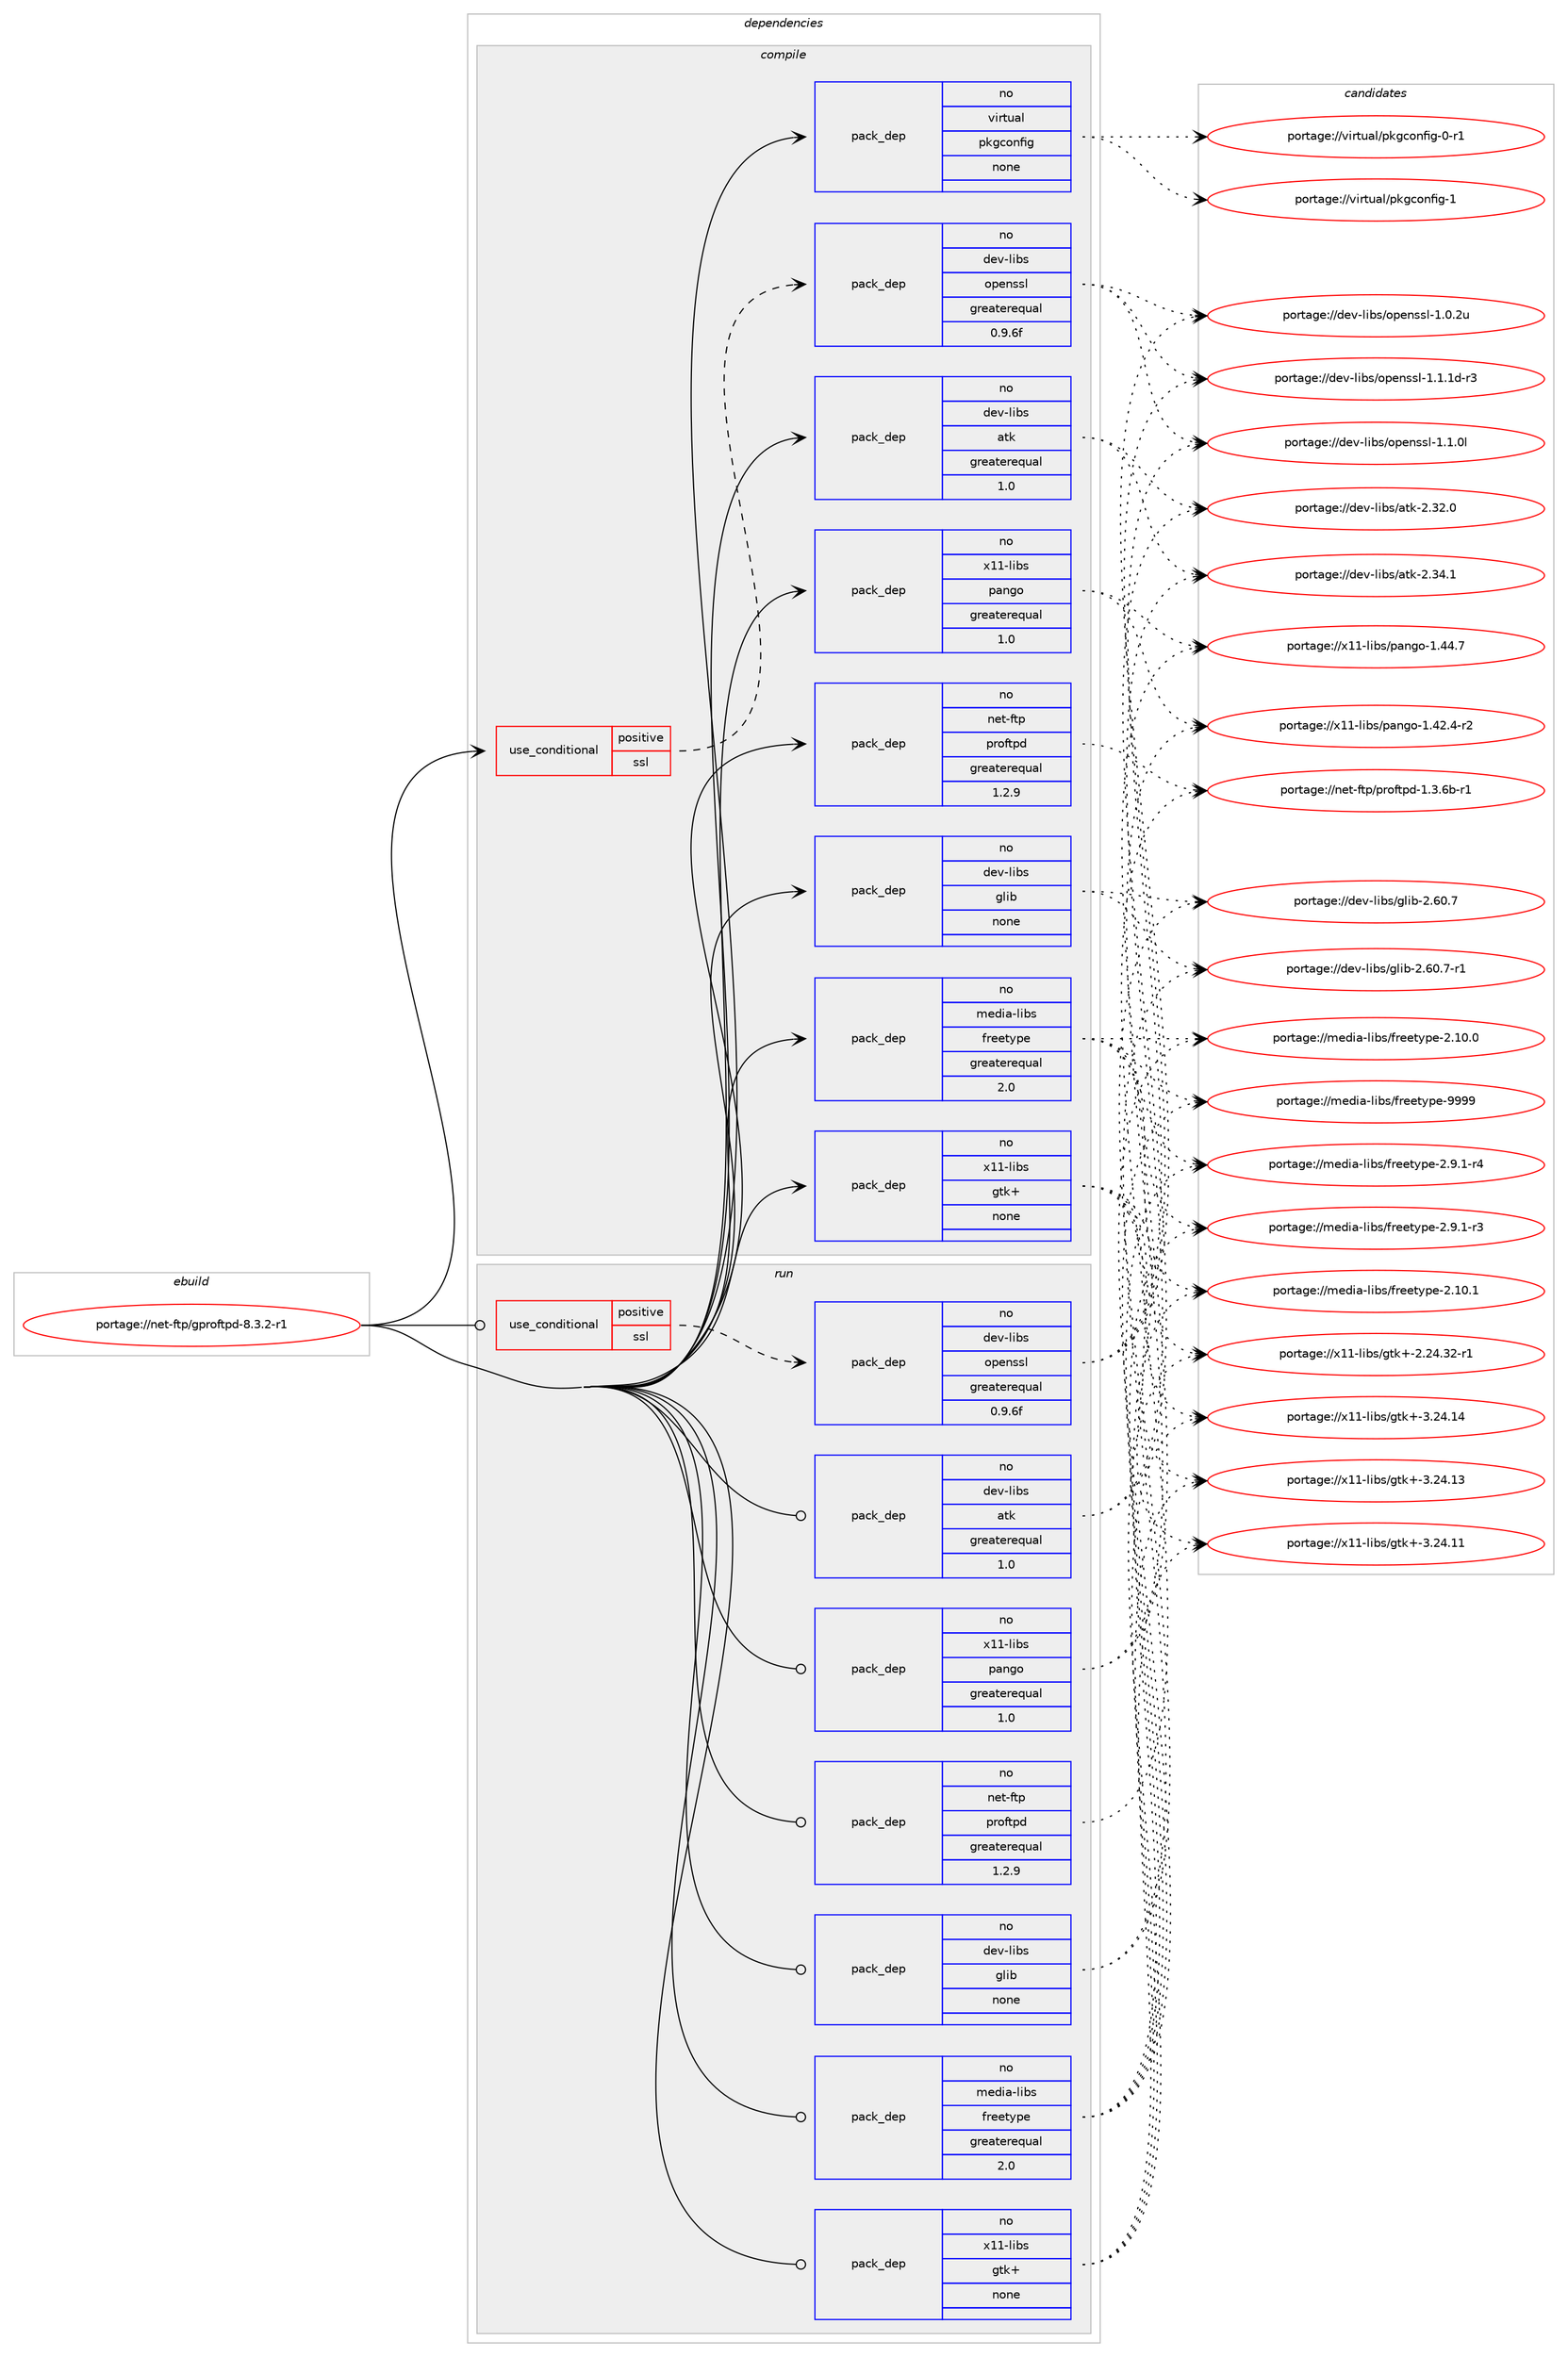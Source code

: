 digraph prolog {

# *************
# Graph options
# *************

newrank=true;
concentrate=true;
compound=true;
graph [rankdir=LR,fontname=Helvetica,fontsize=10,ranksep=1.5];#, ranksep=2.5, nodesep=0.2];
edge  [arrowhead=vee];
node  [fontname=Helvetica,fontsize=10];

# **********
# The ebuild
# **********

subgraph cluster_leftcol {
color=gray;
rank=same;
label=<<i>ebuild</i>>;
id [label="portage://net-ftp/gproftpd-8.3.2-r1", color=red, width=4, href="../net-ftp/gproftpd-8.3.2-r1.svg"];
}

# ****************
# The dependencies
# ****************

subgraph cluster_midcol {
color=gray;
label=<<i>dependencies</i>>;
subgraph cluster_compile {
fillcolor="#eeeeee";
style=filled;
label=<<i>compile</i>>;
subgraph cond31056 {
dependency142527 [label=<<TABLE BORDER="0" CELLBORDER="1" CELLSPACING="0" CELLPADDING="4"><TR><TD ROWSPAN="3" CELLPADDING="10">use_conditional</TD></TR><TR><TD>positive</TD></TR><TR><TD>ssl</TD></TR></TABLE>>, shape=none, color=red];
subgraph pack109096 {
dependency142528 [label=<<TABLE BORDER="0" CELLBORDER="1" CELLSPACING="0" CELLPADDING="4" WIDTH="220"><TR><TD ROWSPAN="6" CELLPADDING="30">pack_dep</TD></TR><TR><TD WIDTH="110">no</TD></TR><TR><TD>dev-libs</TD></TR><TR><TD>openssl</TD></TR><TR><TD>greaterequal</TD></TR><TR><TD>0.9.6f</TD></TR></TABLE>>, shape=none, color=blue];
}
dependency142527:e -> dependency142528:w [weight=20,style="dashed",arrowhead="vee"];
}
id:e -> dependency142527:w [weight=20,style="solid",arrowhead="vee"];
subgraph pack109097 {
dependency142529 [label=<<TABLE BORDER="0" CELLBORDER="1" CELLSPACING="0" CELLPADDING="4" WIDTH="220"><TR><TD ROWSPAN="6" CELLPADDING="30">pack_dep</TD></TR><TR><TD WIDTH="110">no</TD></TR><TR><TD>dev-libs</TD></TR><TR><TD>atk</TD></TR><TR><TD>greaterequal</TD></TR><TR><TD>1.0</TD></TR></TABLE>>, shape=none, color=blue];
}
id:e -> dependency142529:w [weight=20,style="solid",arrowhead="vee"];
subgraph pack109098 {
dependency142530 [label=<<TABLE BORDER="0" CELLBORDER="1" CELLSPACING="0" CELLPADDING="4" WIDTH="220"><TR><TD ROWSPAN="6" CELLPADDING="30">pack_dep</TD></TR><TR><TD WIDTH="110">no</TD></TR><TR><TD>dev-libs</TD></TR><TR><TD>glib</TD></TR><TR><TD>none</TD></TR><TR><TD></TD></TR></TABLE>>, shape=none, color=blue];
}
id:e -> dependency142530:w [weight=20,style="solid",arrowhead="vee"];
subgraph pack109099 {
dependency142531 [label=<<TABLE BORDER="0" CELLBORDER="1" CELLSPACING="0" CELLPADDING="4" WIDTH="220"><TR><TD ROWSPAN="6" CELLPADDING="30">pack_dep</TD></TR><TR><TD WIDTH="110">no</TD></TR><TR><TD>media-libs</TD></TR><TR><TD>freetype</TD></TR><TR><TD>greaterequal</TD></TR><TR><TD>2.0</TD></TR></TABLE>>, shape=none, color=blue];
}
id:e -> dependency142531:w [weight=20,style="solid",arrowhead="vee"];
subgraph pack109100 {
dependency142532 [label=<<TABLE BORDER="0" CELLBORDER="1" CELLSPACING="0" CELLPADDING="4" WIDTH="220"><TR><TD ROWSPAN="6" CELLPADDING="30">pack_dep</TD></TR><TR><TD WIDTH="110">no</TD></TR><TR><TD>net-ftp</TD></TR><TR><TD>proftpd</TD></TR><TR><TD>greaterequal</TD></TR><TR><TD>1.2.9</TD></TR></TABLE>>, shape=none, color=blue];
}
id:e -> dependency142532:w [weight=20,style="solid",arrowhead="vee"];
subgraph pack109101 {
dependency142533 [label=<<TABLE BORDER="0" CELLBORDER="1" CELLSPACING="0" CELLPADDING="4" WIDTH="220"><TR><TD ROWSPAN="6" CELLPADDING="30">pack_dep</TD></TR><TR><TD WIDTH="110">no</TD></TR><TR><TD>virtual</TD></TR><TR><TD>pkgconfig</TD></TR><TR><TD>none</TD></TR><TR><TD></TD></TR></TABLE>>, shape=none, color=blue];
}
id:e -> dependency142533:w [weight=20,style="solid",arrowhead="vee"];
subgraph pack109102 {
dependency142534 [label=<<TABLE BORDER="0" CELLBORDER="1" CELLSPACING="0" CELLPADDING="4" WIDTH="220"><TR><TD ROWSPAN="6" CELLPADDING="30">pack_dep</TD></TR><TR><TD WIDTH="110">no</TD></TR><TR><TD>x11-libs</TD></TR><TR><TD>gtk+</TD></TR><TR><TD>none</TD></TR><TR><TD></TD></TR></TABLE>>, shape=none, color=blue];
}
id:e -> dependency142534:w [weight=20,style="solid",arrowhead="vee"];
subgraph pack109103 {
dependency142535 [label=<<TABLE BORDER="0" CELLBORDER="1" CELLSPACING="0" CELLPADDING="4" WIDTH="220"><TR><TD ROWSPAN="6" CELLPADDING="30">pack_dep</TD></TR><TR><TD WIDTH="110">no</TD></TR><TR><TD>x11-libs</TD></TR><TR><TD>pango</TD></TR><TR><TD>greaterequal</TD></TR><TR><TD>1.0</TD></TR></TABLE>>, shape=none, color=blue];
}
id:e -> dependency142535:w [weight=20,style="solid",arrowhead="vee"];
}
subgraph cluster_compileandrun {
fillcolor="#eeeeee";
style=filled;
label=<<i>compile and run</i>>;
}
subgraph cluster_run {
fillcolor="#eeeeee";
style=filled;
label=<<i>run</i>>;
subgraph cond31057 {
dependency142536 [label=<<TABLE BORDER="0" CELLBORDER="1" CELLSPACING="0" CELLPADDING="4"><TR><TD ROWSPAN="3" CELLPADDING="10">use_conditional</TD></TR><TR><TD>positive</TD></TR><TR><TD>ssl</TD></TR></TABLE>>, shape=none, color=red];
subgraph pack109104 {
dependency142537 [label=<<TABLE BORDER="0" CELLBORDER="1" CELLSPACING="0" CELLPADDING="4" WIDTH="220"><TR><TD ROWSPAN="6" CELLPADDING="30">pack_dep</TD></TR><TR><TD WIDTH="110">no</TD></TR><TR><TD>dev-libs</TD></TR><TR><TD>openssl</TD></TR><TR><TD>greaterequal</TD></TR><TR><TD>0.9.6f</TD></TR></TABLE>>, shape=none, color=blue];
}
dependency142536:e -> dependency142537:w [weight=20,style="dashed",arrowhead="vee"];
}
id:e -> dependency142536:w [weight=20,style="solid",arrowhead="odot"];
subgraph pack109105 {
dependency142538 [label=<<TABLE BORDER="0" CELLBORDER="1" CELLSPACING="0" CELLPADDING="4" WIDTH="220"><TR><TD ROWSPAN="6" CELLPADDING="30">pack_dep</TD></TR><TR><TD WIDTH="110">no</TD></TR><TR><TD>dev-libs</TD></TR><TR><TD>atk</TD></TR><TR><TD>greaterequal</TD></TR><TR><TD>1.0</TD></TR></TABLE>>, shape=none, color=blue];
}
id:e -> dependency142538:w [weight=20,style="solid",arrowhead="odot"];
subgraph pack109106 {
dependency142539 [label=<<TABLE BORDER="0" CELLBORDER="1" CELLSPACING="0" CELLPADDING="4" WIDTH="220"><TR><TD ROWSPAN="6" CELLPADDING="30">pack_dep</TD></TR><TR><TD WIDTH="110">no</TD></TR><TR><TD>dev-libs</TD></TR><TR><TD>glib</TD></TR><TR><TD>none</TD></TR><TR><TD></TD></TR></TABLE>>, shape=none, color=blue];
}
id:e -> dependency142539:w [weight=20,style="solid",arrowhead="odot"];
subgraph pack109107 {
dependency142540 [label=<<TABLE BORDER="0" CELLBORDER="1" CELLSPACING="0" CELLPADDING="4" WIDTH="220"><TR><TD ROWSPAN="6" CELLPADDING="30">pack_dep</TD></TR><TR><TD WIDTH="110">no</TD></TR><TR><TD>media-libs</TD></TR><TR><TD>freetype</TD></TR><TR><TD>greaterequal</TD></TR><TR><TD>2.0</TD></TR></TABLE>>, shape=none, color=blue];
}
id:e -> dependency142540:w [weight=20,style="solid",arrowhead="odot"];
subgraph pack109108 {
dependency142541 [label=<<TABLE BORDER="0" CELLBORDER="1" CELLSPACING="0" CELLPADDING="4" WIDTH="220"><TR><TD ROWSPAN="6" CELLPADDING="30">pack_dep</TD></TR><TR><TD WIDTH="110">no</TD></TR><TR><TD>net-ftp</TD></TR><TR><TD>proftpd</TD></TR><TR><TD>greaterequal</TD></TR><TR><TD>1.2.9</TD></TR></TABLE>>, shape=none, color=blue];
}
id:e -> dependency142541:w [weight=20,style="solid",arrowhead="odot"];
subgraph pack109109 {
dependency142542 [label=<<TABLE BORDER="0" CELLBORDER="1" CELLSPACING="0" CELLPADDING="4" WIDTH="220"><TR><TD ROWSPAN="6" CELLPADDING="30">pack_dep</TD></TR><TR><TD WIDTH="110">no</TD></TR><TR><TD>x11-libs</TD></TR><TR><TD>gtk+</TD></TR><TR><TD>none</TD></TR><TR><TD></TD></TR></TABLE>>, shape=none, color=blue];
}
id:e -> dependency142542:w [weight=20,style="solid",arrowhead="odot"];
subgraph pack109110 {
dependency142543 [label=<<TABLE BORDER="0" CELLBORDER="1" CELLSPACING="0" CELLPADDING="4" WIDTH="220"><TR><TD ROWSPAN="6" CELLPADDING="30">pack_dep</TD></TR><TR><TD WIDTH="110">no</TD></TR><TR><TD>x11-libs</TD></TR><TR><TD>pango</TD></TR><TR><TD>greaterequal</TD></TR><TR><TD>1.0</TD></TR></TABLE>>, shape=none, color=blue];
}
id:e -> dependency142543:w [weight=20,style="solid",arrowhead="odot"];
}
}

# **************
# The candidates
# **************

subgraph cluster_choices {
rank=same;
color=gray;
label=<<i>candidates</i>>;

subgraph choice109096 {
color=black;
nodesep=1;
choice1001011184510810598115471111121011101151151084549464946491004511451 [label="portage://dev-libs/openssl-1.1.1d-r3", color=red, width=4,href="../dev-libs/openssl-1.1.1d-r3.svg"];
choice100101118451081059811547111112101110115115108454946494648108 [label="portage://dev-libs/openssl-1.1.0l", color=red, width=4,href="../dev-libs/openssl-1.1.0l.svg"];
choice100101118451081059811547111112101110115115108454946484650117 [label="portage://dev-libs/openssl-1.0.2u", color=red, width=4,href="../dev-libs/openssl-1.0.2u.svg"];
dependency142528:e -> choice1001011184510810598115471111121011101151151084549464946491004511451:w [style=dotted,weight="100"];
dependency142528:e -> choice100101118451081059811547111112101110115115108454946494648108:w [style=dotted,weight="100"];
dependency142528:e -> choice100101118451081059811547111112101110115115108454946484650117:w [style=dotted,weight="100"];
}
subgraph choice109097 {
color=black;
nodesep=1;
choice1001011184510810598115479711610745504651524649 [label="portage://dev-libs/atk-2.34.1", color=red, width=4,href="../dev-libs/atk-2.34.1.svg"];
choice1001011184510810598115479711610745504651504648 [label="portage://dev-libs/atk-2.32.0", color=red, width=4,href="../dev-libs/atk-2.32.0.svg"];
dependency142529:e -> choice1001011184510810598115479711610745504651524649:w [style=dotted,weight="100"];
dependency142529:e -> choice1001011184510810598115479711610745504651504648:w [style=dotted,weight="100"];
}
subgraph choice109098 {
color=black;
nodesep=1;
choice10010111845108105981154710310810598455046544846554511449 [label="portage://dev-libs/glib-2.60.7-r1", color=red, width=4,href="../dev-libs/glib-2.60.7-r1.svg"];
choice1001011184510810598115471031081059845504654484655 [label="portage://dev-libs/glib-2.60.7", color=red, width=4,href="../dev-libs/glib-2.60.7.svg"];
dependency142530:e -> choice10010111845108105981154710310810598455046544846554511449:w [style=dotted,weight="100"];
dependency142530:e -> choice1001011184510810598115471031081059845504654484655:w [style=dotted,weight="100"];
}
subgraph choice109099 {
color=black;
nodesep=1;
choice109101100105974510810598115471021141011011161211121014557575757 [label="portage://media-libs/freetype-9999", color=red, width=4,href="../media-libs/freetype-9999.svg"];
choice109101100105974510810598115471021141011011161211121014550465746494511452 [label="portage://media-libs/freetype-2.9.1-r4", color=red, width=4,href="../media-libs/freetype-2.9.1-r4.svg"];
choice109101100105974510810598115471021141011011161211121014550465746494511451 [label="portage://media-libs/freetype-2.9.1-r3", color=red, width=4,href="../media-libs/freetype-2.9.1-r3.svg"];
choice1091011001059745108105981154710211410110111612111210145504649484649 [label="portage://media-libs/freetype-2.10.1", color=red, width=4,href="../media-libs/freetype-2.10.1.svg"];
choice1091011001059745108105981154710211410110111612111210145504649484648 [label="portage://media-libs/freetype-2.10.0", color=red, width=4,href="../media-libs/freetype-2.10.0.svg"];
dependency142531:e -> choice109101100105974510810598115471021141011011161211121014557575757:w [style=dotted,weight="100"];
dependency142531:e -> choice109101100105974510810598115471021141011011161211121014550465746494511452:w [style=dotted,weight="100"];
dependency142531:e -> choice109101100105974510810598115471021141011011161211121014550465746494511451:w [style=dotted,weight="100"];
dependency142531:e -> choice1091011001059745108105981154710211410110111612111210145504649484649:w [style=dotted,weight="100"];
dependency142531:e -> choice1091011001059745108105981154710211410110111612111210145504649484648:w [style=dotted,weight="100"];
}
subgraph choice109100 {
color=black;
nodesep=1;
choice1101011164510211611247112114111102116112100454946514654984511449 [label="portage://net-ftp/proftpd-1.3.6b-r1", color=red, width=4,href="../net-ftp/proftpd-1.3.6b-r1.svg"];
dependency142532:e -> choice1101011164510211611247112114111102116112100454946514654984511449:w [style=dotted,weight="100"];
}
subgraph choice109101 {
color=black;
nodesep=1;
choice1181051141161179710847112107103991111101021051034549 [label="portage://virtual/pkgconfig-1", color=red, width=4,href="../virtual/pkgconfig-1.svg"];
choice11810511411611797108471121071039911111010210510345484511449 [label="portage://virtual/pkgconfig-0-r1", color=red, width=4,href="../virtual/pkgconfig-0-r1.svg"];
dependency142533:e -> choice1181051141161179710847112107103991111101021051034549:w [style=dotted,weight="100"];
dependency142533:e -> choice11810511411611797108471121071039911111010210510345484511449:w [style=dotted,weight="100"];
}
subgraph choice109102 {
color=black;
nodesep=1;
choice1204949451081059811547103116107434551465052464952 [label="portage://x11-libs/gtk+-3.24.14", color=red, width=4,href="../x11-libs/gtk+-3.24.14.svg"];
choice1204949451081059811547103116107434551465052464951 [label="portage://x11-libs/gtk+-3.24.13", color=red, width=4,href="../x11-libs/gtk+-3.24.13.svg"];
choice1204949451081059811547103116107434551465052464949 [label="portage://x11-libs/gtk+-3.24.11", color=red, width=4,href="../x11-libs/gtk+-3.24.11.svg"];
choice12049494510810598115471031161074345504650524651504511449 [label="portage://x11-libs/gtk+-2.24.32-r1", color=red, width=4,href="../x11-libs/gtk+-2.24.32-r1.svg"];
dependency142534:e -> choice1204949451081059811547103116107434551465052464952:w [style=dotted,weight="100"];
dependency142534:e -> choice1204949451081059811547103116107434551465052464951:w [style=dotted,weight="100"];
dependency142534:e -> choice1204949451081059811547103116107434551465052464949:w [style=dotted,weight="100"];
dependency142534:e -> choice12049494510810598115471031161074345504650524651504511449:w [style=dotted,weight="100"];
}
subgraph choice109103 {
color=black;
nodesep=1;
choice12049494510810598115471129711010311145494652524655 [label="portage://x11-libs/pango-1.44.7", color=red, width=4,href="../x11-libs/pango-1.44.7.svg"];
choice120494945108105981154711297110103111454946525046524511450 [label="portage://x11-libs/pango-1.42.4-r2", color=red, width=4,href="../x11-libs/pango-1.42.4-r2.svg"];
dependency142535:e -> choice12049494510810598115471129711010311145494652524655:w [style=dotted,weight="100"];
dependency142535:e -> choice120494945108105981154711297110103111454946525046524511450:w [style=dotted,weight="100"];
}
subgraph choice109104 {
color=black;
nodesep=1;
choice1001011184510810598115471111121011101151151084549464946491004511451 [label="portage://dev-libs/openssl-1.1.1d-r3", color=red, width=4,href="../dev-libs/openssl-1.1.1d-r3.svg"];
choice100101118451081059811547111112101110115115108454946494648108 [label="portage://dev-libs/openssl-1.1.0l", color=red, width=4,href="../dev-libs/openssl-1.1.0l.svg"];
choice100101118451081059811547111112101110115115108454946484650117 [label="portage://dev-libs/openssl-1.0.2u", color=red, width=4,href="../dev-libs/openssl-1.0.2u.svg"];
dependency142537:e -> choice1001011184510810598115471111121011101151151084549464946491004511451:w [style=dotted,weight="100"];
dependency142537:e -> choice100101118451081059811547111112101110115115108454946494648108:w [style=dotted,weight="100"];
dependency142537:e -> choice100101118451081059811547111112101110115115108454946484650117:w [style=dotted,weight="100"];
}
subgraph choice109105 {
color=black;
nodesep=1;
choice1001011184510810598115479711610745504651524649 [label="portage://dev-libs/atk-2.34.1", color=red, width=4,href="../dev-libs/atk-2.34.1.svg"];
choice1001011184510810598115479711610745504651504648 [label="portage://dev-libs/atk-2.32.0", color=red, width=4,href="../dev-libs/atk-2.32.0.svg"];
dependency142538:e -> choice1001011184510810598115479711610745504651524649:w [style=dotted,weight="100"];
dependency142538:e -> choice1001011184510810598115479711610745504651504648:w [style=dotted,weight="100"];
}
subgraph choice109106 {
color=black;
nodesep=1;
choice10010111845108105981154710310810598455046544846554511449 [label="portage://dev-libs/glib-2.60.7-r1", color=red, width=4,href="../dev-libs/glib-2.60.7-r1.svg"];
choice1001011184510810598115471031081059845504654484655 [label="portage://dev-libs/glib-2.60.7", color=red, width=4,href="../dev-libs/glib-2.60.7.svg"];
dependency142539:e -> choice10010111845108105981154710310810598455046544846554511449:w [style=dotted,weight="100"];
dependency142539:e -> choice1001011184510810598115471031081059845504654484655:w [style=dotted,weight="100"];
}
subgraph choice109107 {
color=black;
nodesep=1;
choice109101100105974510810598115471021141011011161211121014557575757 [label="portage://media-libs/freetype-9999", color=red, width=4,href="../media-libs/freetype-9999.svg"];
choice109101100105974510810598115471021141011011161211121014550465746494511452 [label="portage://media-libs/freetype-2.9.1-r4", color=red, width=4,href="../media-libs/freetype-2.9.1-r4.svg"];
choice109101100105974510810598115471021141011011161211121014550465746494511451 [label="portage://media-libs/freetype-2.9.1-r3", color=red, width=4,href="../media-libs/freetype-2.9.1-r3.svg"];
choice1091011001059745108105981154710211410110111612111210145504649484649 [label="portage://media-libs/freetype-2.10.1", color=red, width=4,href="../media-libs/freetype-2.10.1.svg"];
choice1091011001059745108105981154710211410110111612111210145504649484648 [label="portage://media-libs/freetype-2.10.0", color=red, width=4,href="../media-libs/freetype-2.10.0.svg"];
dependency142540:e -> choice109101100105974510810598115471021141011011161211121014557575757:w [style=dotted,weight="100"];
dependency142540:e -> choice109101100105974510810598115471021141011011161211121014550465746494511452:w [style=dotted,weight="100"];
dependency142540:e -> choice109101100105974510810598115471021141011011161211121014550465746494511451:w [style=dotted,weight="100"];
dependency142540:e -> choice1091011001059745108105981154710211410110111612111210145504649484649:w [style=dotted,weight="100"];
dependency142540:e -> choice1091011001059745108105981154710211410110111612111210145504649484648:w [style=dotted,weight="100"];
}
subgraph choice109108 {
color=black;
nodesep=1;
choice1101011164510211611247112114111102116112100454946514654984511449 [label="portage://net-ftp/proftpd-1.3.6b-r1", color=red, width=4,href="../net-ftp/proftpd-1.3.6b-r1.svg"];
dependency142541:e -> choice1101011164510211611247112114111102116112100454946514654984511449:w [style=dotted,weight="100"];
}
subgraph choice109109 {
color=black;
nodesep=1;
choice1204949451081059811547103116107434551465052464952 [label="portage://x11-libs/gtk+-3.24.14", color=red, width=4,href="../x11-libs/gtk+-3.24.14.svg"];
choice1204949451081059811547103116107434551465052464951 [label="portage://x11-libs/gtk+-3.24.13", color=red, width=4,href="../x11-libs/gtk+-3.24.13.svg"];
choice1204949451081059811547103116107434551465052464949 [label="portage://x11-libs/gtk+-3.24.11", color=red, width=4,href="../x11-libs/gtk+-3.24.11.svg"];
choice12049494510810598115471031161074345504650524651504511449 [label="portage://x11-libs/gtk+-2.24.32-r1", color=red, width=4,href="../x11-libs/gtk+-2.24.32-r1.svg"];
dependency142542:e -> choice1204949451081059811547103116107434551465052464952:w [style=dotted,weight="100"];
dependency142542:e -> choice1204949451081059811547103116107434551465052464951:w [style=dotted,weight="100"];
dependency142542:e -> choice1204949451081059811547103116107434551465052464949:w [style=dotted,weight="100"];
dependency142542:e -> choice12049494510810598115471031161074345504650524651504511449:w [style=dotted,weight="100"];
}
subgraph choice109110 {
color=black;
nodesep=1;
choice12049494510810598115471129711010311145494652524655 [label="portage://x11-libs/pango-1.44.7", color=red, width=4,href="../x11-libs/pango-1.44.7.svg"];
choice120494945108105981154711297110103111454946525046524511450 [label="portage://x11-libs/pango-1.42.4-r2", color=red, width=4,href="../x11-libs/pango-1.42.4-r2.svg"];
dependency142543:e -> choice12049494510810598115471129711010311145494652524655:w [style=dotted,weight="100"];
dependency142543:e -> choice120494945108105981154711297110103111454946525046524511450:w [style=dotted,weight="100"];
}
}

}
